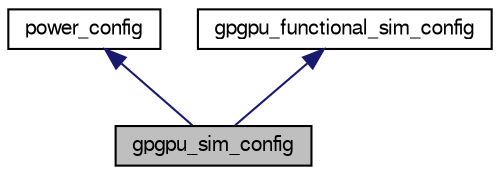 digraph G
{
  bgcolor="transparent";
  edge [fontname="FreeSans",fontsize="10",labelfontname="FreeSans",labelfontsize="10"];
  node [fontname="FreeSans",fontsize="10",shape=record];
  Node1 [label="gpgpu_sim_config",height=0.2,width=0.4,color="black", fillcolor="grey75", style="filled" fontcolor="black"];
  Node2 -> Node1 [dir=back,color="midnightblue",fontsize="10",style="solid",fontname="FreeSans"];
  Node2 [label="power_config",height=0.2,width=0.4,color="black",URL="$structpower__config.html"];
  Node3 -> Node1 [dir=back,color="midnightblue",fontsize="10",style="solid",fontname="FreeSans"];
  Node3 [label="gpgpu_functional_sim_config",height=0.2,width=0.4,color="black",URL="$classgpgpu__functional__sim__config.html"];
}
